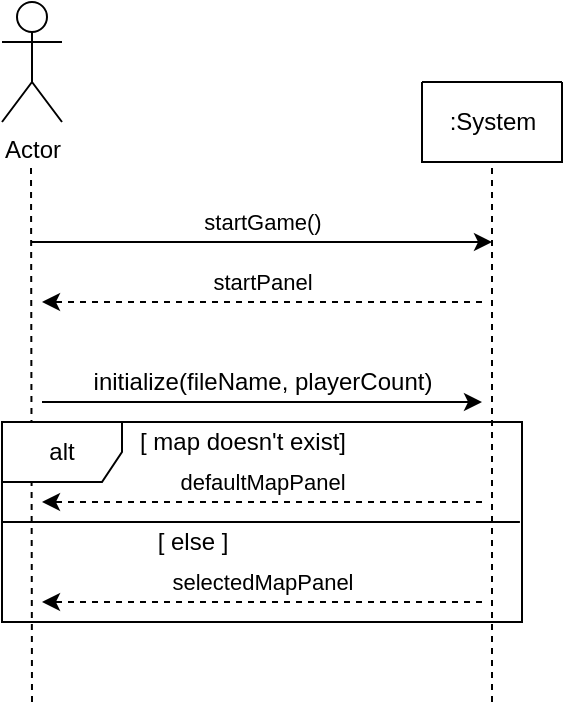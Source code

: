 <mxfile version="19.0.3" type="device"><diagram id="kgpKYQtTHZ0yAKxKKP6v" name="Page-1"><mxGraphModel dx="1350" dy="712" grid="1" gridSize="10" guides="1" tooltips="1" connect="1" arrows="1" fold="1" page="1" pageScale="1" pageWidth="850" pageHeight="1100" math="0" shadow="0"><root><mxCell id="0"/><mxCell id="1" parent="0"/><mxCell id="KF-h0ZXzOO1s-Cw0Oo-E-7" value="Actor" style="shape=umlActor;verticalLabelPosition=bottom;verticalAlign=top;html=1;outlineConnect=0;strokeColor=default;gradientColor=none;" vertex="1" parent="1"><mxGeometry x="180" y="50" width="30" height="60" as="geometry"/></mxCell><mxCell id="KF-h0ZXzOO1s-Cw0Oo-E-8" value="" style="endArrow=none;dashed=1;html=1;rounded=0;" edge="1" parent="1"><mxGeometry width="50" height="50" relative="1" as="geometry"><mxPoint x="195" y="400" as="sourcePoint"/><mxPoint x="194.5" y="130" as="targetPoint"/></mxGeometry></mxCell><mxCell id="KF-h0ZXzOO1s-Cw0Oo-E-20" value="alt" style="shape=umlFrame;whiteSpace=wrap;html=1;strokeColor=default;gradientColor=none;" vertex="1" parent="1"><mxGeometry x="180" y="260" width="260" height="100" as="geometry"/></mxCell><mxCell id="KF-h0ZXzOO1s-Cw0Oo-E-9" value="" style="endArrow=none;dashed=1;html=1;rounded=0;entryX=0.5;entryY=1;entryDx=0;entryDy=0;" edge="1" parent="1" target="KF-h0ZXzOO1s-Cw0Oo-E-10"><mxGeometry width="50" height="50" relative="1" as="geometry"><mxPoint x="425" y="400" as="sourcePoint"/><mxPoint x="510" y="230" as="targetPoint"/></mxGeometry></mxCell><mxCell id="KF-h0ZXzOO1s-Cw0Oo-E-10" value="" style="swimlane;startSize=0;strokeColor=default;gradientColor=none;" vertex="1" parent="1"><mxGeometry x="390" y="90" width="70" height="40" as="geometry"><mxRectangle x="320" y="210" width="60" height="40" as="alternateBounds"/></mxGeometry></mxCell><mxCell id="KF-h0ZXzOO1s-Cw0Oo-E-11" value=":System" style="text;html=1;align=center;verticalAlign=middle;resizable=0;points=[];autosize=1;strokeColor=none;fillColor=none;" vertex="1" parent="KF-h0ZXzOO1s-Cw0Oo-E-10"><mxGeometry x="5" y="10" width="60" height="20" as="geometry"/></mxCell><mxCell id="KF-h0ZXzOO1s-Cw0Oo-E-12" value="" style="endArrow=classic;html=1;rounded=0;" edge="1" parent="1"><mxGeometry width="50" height="50" relative="1" as="geometry"><mxPoint x="195" y="170" as="sourcePoint"/><mxPoint x="425" y="170" as="targetPoint"/></mxGeometry></mxCell><mxCell id="KF-h0ZXzOO1s-Cw0Oo-E-13" value="startGame()" style="edgeLabel;html=1;align=center;verticalAlign=middle;resizable=0;points=[];" vertex="1" connectable="0" parent="KF-h0ZXzOO1s-Cw0Oo-E-12"><mxGeometry x="-0.252" y="1" relative="1" as="geometry"><mxPoint x="29" y="-9" as="offset"/></mxGeometry></mxCell><mxCell id="KF-h0ZXzOO1s-Cw0Oo-E-14" value="" style="endArrow=classic;html=1;rounded=0;dashed=1;" edge="1" parent="1"><mxGeometry width="50" height="50" relative="1" as="geometry"><mxPoint x="420" y="200" as="sourcePoint"/><mxPoint x="200" y="200" as="targetPoint"/></mxGeometry></mxCell><mxCell id="KF-h0ZXzOO1s-Cw0Oo-E-17" value="startPanel" style="edgeLabel;html=1;align=center;verticalAlign=middle;resizable=0;points=[];" vertex="1" connectable="0" parent="KF-h0ZXzOO1s-Cw0Oo-E-14"><mxGeometry x="-0.154" y="3" relative="1" as="geometry"><mxPoint x="-17" y="-13" as="offset"/></mxGeometry></mxCell><mxCell id="KF-h0ZXzOO1s-Cw0Oo-E-18" value="" style="endArrow=classic;html=1;rounded=0;" edge="1" parent="1"><mxGeometry width="50" height="50" relative="1" as="geometry"><mxPoint x="200" y="250" as="sourcePoint"/><mxPoint x="420" y="250" as="targetPoint"/></mxGeometry></mxCell><mxCell id="KF-h0ZXzOO1s-Cw0Oo-E-19" value="initialize(fileName, playerCount)" style="text;html=1;align=center;verticalAlign=middle;resizable=0;points=[];autosize=1;strokeColor=none;fillColor=none;" vertex="1" parent="1"><mxGeometry x="220" y="230" width="180" height="20" as="geometry"/></mxCell><mxCell id="KF-h0ZXzOO1s-Cw0Oo-E-23" value="[ map doesn't exist]" style="text;html=1;align=center;verticalAlign=middle;resizable=0;points=[];autosize=1;strokeColor=none;fillColor=none;" vertex="1" parent="1"><mxGeometry x="240" y="260" width="120" height="20" as="geometry"/></mxCell><mxCell id="KF-h0ZXzOO1s-Cw0Oo-E-24" value="" style="endArrow=classic;html=1;rounded=0;dashed=1;" edge="1" parent="1"><mxGeometry width="50" height="50" relative="1" as="geometry"><mxPoint x="420" y="300" as="sourcePoint"/><mxPoint x="200" y="300" as="targetPoint"/></mxGeometry></mxCell><mxCell id="KF-h0ZXzOO1s-Cw0Oo-E-25" value="defaultMapPanel" style="edgeLabel;html=1;align=center;verticalAlign=middle;resizable=0;points=[];" vertex="1" connectable="0" parent="KF-h0ZXzOO1s-Cw0Oo-E-24"><mxGeometry x="-0.227" y="5" relative="1" as="geometry"><mxPoint x="-25" y="-15" as="offset"/></mxGeometry></mxCell><mxCell id="KF-h0ZXzOO1s-Cw0Oo-E-28" value="" style="endArrow=classic;html=1;rounded=0;dashed=1;" edge="1" parent="1"><mxGeometry width="50" height="50" relative="1" as="geometry"><mxPoint x="420" y="350" as="sourcePoint"/><mxPoint x="200" y="350" as="targetPoint"/></mxGeometry></mxCell><mxCell id="KF-h0ZXzOO1s-Cw0Oo-E-29" value="selectedMapPanel" style="edgeLabel;html=1;align=center;verticalAlign=middle;resizable=0;points=[];" vertex="1" connectable="0" parent="KF-h0ZXzOO1s-Cw0Oo-E-28"><mxGeometry x="-0.227" y="5" relative="1" as="geometry"><mxPoint x="-25" y="-15" as="offset"/></mxGeometry></mxCell><mxCell id="KF-h0ZXzOO1s-Cw0Oo-E-30" value="" style="endArrow=none;html=1;rounded=0;exitX=0;exitY=0.5;exitDx=0;exitDy=0;exitPerimeter=0;entryX=0.996;entryY=0.5;entryDx=0;entryDy=0;entryPerimeter=0;" edge="1" parent="1" source="KF-h0ZXzOO1s-Cw0Oo-E-20" target="KF-h0ZXzOO1s-Cw0Oo-E-20"><mxGeometry width="50" height="50" relative="1" as="geometry"><mxPoint x="760" y="385" as="sourcePoint"/><mxPoint x="810" y="335" as="targetPoint"/></mxGeometry></mxCell><mxCell id="KF-h0ZXzOO1s-Cw0Oo-E-31" value="[ else ]" style="text;html=1;align=center;verticalAlign=middle;resizable=0;points=[];autosize=1;strokeColor=none;fillColor=none;" vertex="1" parent="1"><mxGeometry x="250" y="310" width="50" height="20" as="geometry"/></mxCell></root></mxGraphModel></diagram></mxfile>